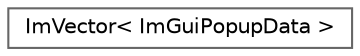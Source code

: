 digraph "Graphical Class Hierarchy"
{
 // LATEX_PDF_SIZE
  bgcolor="transparent";
  edge [fontname=Helvetica,fontsize=10,labelfontname=Helvetica,labelfontsize=10];
  node [fontname=Helvetica,fontsize=10,shape=box,height=0.2,width=0.4];
  rankdir="LR";
  Node0 [label="ImVector\< ImGuiPopupData \>",height=0.2,width=0.4,color="grey40", fillcolor="white", style="filled",URL="$struct_im_vector.html",tooltip=" "];
}
